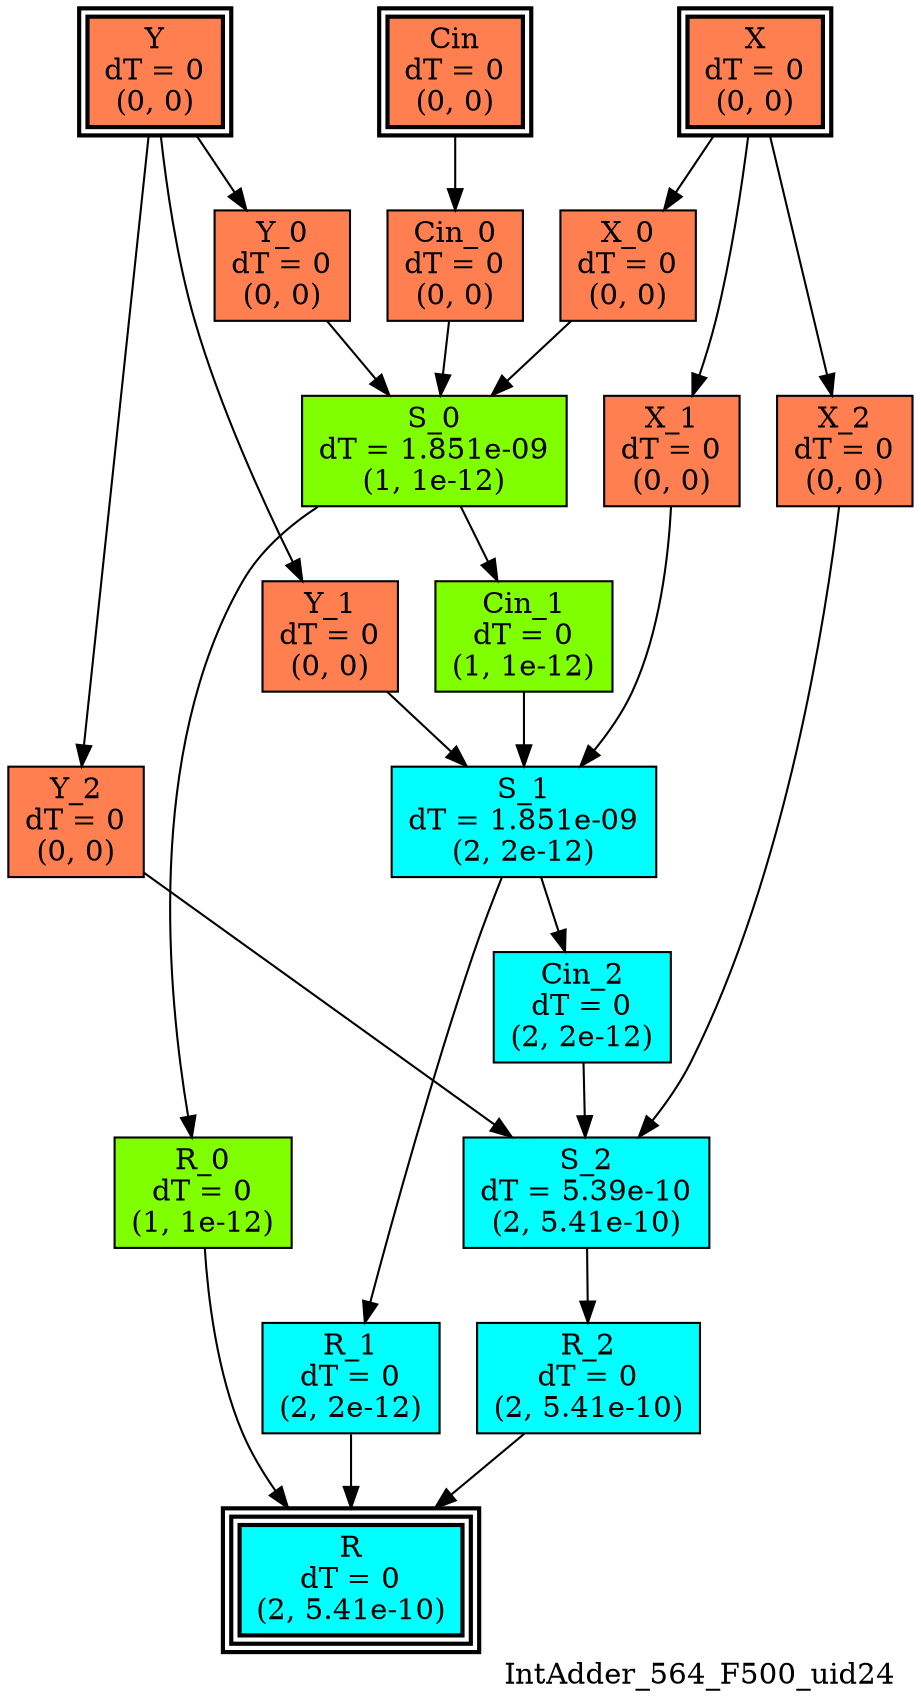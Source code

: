 digraph IntAdder_564_F500_uid24
{
	//graph drawing options
	label=IntAdder_564_F500_uid24;
	labelloc=bottom;
	labeljust=right;
	ratio=auto;
	nodesep=0.25;
	ranksep=0.5;

	//input/output signals of operator IntAdder_564_F500_uid24
	X__IntAdder_564_F500_uid24 [ label="X\ndT = 0\n(0, 0)", shape=box, color=black, style="bold, filled", fillcolor=coral, peripheries=2 ];
	Y__IntAdder_564_F500_uid24 [ label="Y\ndT = 0\n(0, 0)", shape=box, color=black, style="bold, filled", fillcolor=coral, peripheries=2 ];
	Cin__IntAdder_564_F500_uid24 [ label="Cin\ndT = 0\n(0, 0)", shape=box, color=black, style="bold, filled", fillcolor=coral, peripheries=2 ];
	R__IntAdder_564_F500_uid24 [ label="R\ndT = 0\n(2, 5.41e-10)", shape=box, color=black, style="bold, filled", fillcolor=cyan, peripheries=3 ];
	{rank=same X__IntAdder_564_F500_uid24, Y__IntAdder_564_F500_uid24, Cin__IntAdder_564_F500_uid24};
	{rank=same R__IntAdder_564_F500_uid24};
	//internal signals of operator IntAdder_564_F500_uid24
	Cin_0__IntAdder_564_F500_uid24 [ label="Cin_0\ndT = 0\n(0, 0)", shape=box, color=black, style=filled, fillcolor=coral, peripheries=1 ];
	X_0__IntAdder_564_F500_uid24 [ label="X_0\ndT = 0\n(0, 0)", shape=box, color=black, style=filled, fillcolor=coral, peripheries=1 ];
	Y_0__IntAdder_564_F500_uid24 [ label="Y_0\ndT = 0\n(0, 0)", shape=box, color=black, style=filled, fillcolor=coral, peripheries=1 ];
	S_0__IntAdder_564_F500_uid24 [ label="S_0\ndT = 1.851e-09\n(1, 1e-12)", shape=box, color=black, style=filled, fillcolor=chartreuse, peripheries=1 ];
	R_0__IntAdder_564_F500_uid24 [ label="R_0\ndT = 0\n(1, 1e-12)", shape=box, color=black, style=filled, fillcolor=chartreuse, peripheries=1 ];
	Cin_1__IntAdder_564_F500_uid24 [ label="Cin_1\ndT = 0\n(1, 1e-12)", shape=box, color=black, style=filled, fillcolor=chartreuse, peripheries=1 ];
	X_1__IntAdder_564_F500_uid24 [ label="X_1\ndT = 0\n(0, 0)", shape=box, color=black, style=filled, fillcolor=coral, peripheries=1 ];
	Y_1__IntAdder_564_F500_uid24 [ label="Y_1\ndT = 0\n(0, 0)", shape=box, color=black, style=filled, fillcolor=coral, peripheries=1 ];
	S_1__IntAdder_564_F500_uid24 [ label="S_1\ndT = 1.851e-09\n(2, 2e-12)", shape=box, color=black, style=filled, fillcolor=cyan, peripheries=1 ];
	R_1__IntAdder_564_F500_uid24 [ label="R_1\ndT = 0\n(2, 2e-12)", shape=box, color=black, style=filled, fillcolor=cyan, peripheries=1 ];
	Cin_2__IntAdder_564_F500_uid24 [ label="Cin_2\ndT = 0\n(2, 2e-12)", shape=box, color=black, style=filled, fillcolor=cyan, peripheries=1 ];
	X_2__IntAdder_564_F500_uid24 [ label="X_2\ndT = 0\n(0, 0)", shape=box, color=black, style=filled, fillcolor=coral, peripheries=1 ];
	Y_2__IntAdder_564_F500_uid24 [ label="Y_2\ndT = 0\n(0, 0)", shape=box, color=black, style=filled, fillcolor=coral, peripheries=1 ];
	S_2__IntAdder_564_F500_uid24 [ label="S_2\ndT = 5.39e-10\n(2, 5.41e-10)", shape=box, color=black, style=filled, fillcolor=cyan, peripheries=1 ];
	R_2__IntAdder_564_F500_uid24 [ label="R_2\ndT = 0\n(2, 5.41e-10)", shape=box, color=black, style=filled, fillcolor=cyan, peripheries=1 ];

	//subcomponents of operator IntAdder_564_F500_uid24

	//input and internal signal connections of operator IntAdder_564_F500_uid24
	X__IntAdder_564_F500_uid24 -> X_0__IntAdder_564_F500_uid24 [ arrowhead=normal, arrowsize=1.0, arrowtail=normal, color=black, dir=forward  ];
	X__IntAdder_564_F500_uid24 -> X_1__IntAdder_564_F500_uid24 [ arrowhead=normal, arrowsize=1.0, arrowtail=normal, color=black, dir=forward  ];
	X__IntAdder_564_F500_uid24 -> X_2__IntAdder_564_F500_uid24 [ arrowhead=normal, arrowsize=1.0, arrowtail=normal, color=black, dir=forward  ];
	Y__IntAdder_564_F500_uid24 -> Y_0__IntAdder_564_F500_uid24 [ arrowhead=normal, arrowsize=1.0, arrowtail=normal, color=black, dir=forward  ];
	Y__IntAdder_564_F500_uid24 -> Y_1__IntAdder_564_F500_uid24 [ arrowhead=normal, arrowsize=1.0, arrowtail=normal, color=black, dir=forward  ];
	Y__IntAdder_564_F500_uid24 -> Y_2__IntAdder_564_F500_uid24 [ arrowhead=normal, arrowsize=1.0, arrowtail=normal, color=black, dir=forward  ];
	Cin__IntAdder_564_F500_uid24 -> Cin_0__IntAdder_564_F500_uid24 [ arrowhead=normal, arrowsize=1.0, arrowtail=normal, color=black, dir=forward  ];
	Cin_0__IntAdder_564_F500_uid24 -> S_0__IntAdder_564_F500_uid24 [ arrowhead=normal, arrowsize=1.0, arrowtail=normal, color=black, dir=forward  ];
	X_0__IntAdder_564_F500_uid24 -> S_0__IntAdder_564_F500_uid24 [ arrowhead=normal, arrowsize=1.0, arrowtail=normal, color=black, dir=forward  ];
	Y_0__IntAdder_564_F500_uid24 -> S_0__IntAdder_564_F500_uid24 [ arrowhead=normal, arrowsize=1.0, arrowtail=normal, color=black, dir=forward  ];
	S_0__IntAdder_564_F500_uid24 -> R_0__IntAdder_564_F500_uid24 [ arrowhead=normal, arrowsize=1.0, arrowtail=normal, color=black, dir=forward  ];
	S_0__IntAdder_564_F500_uid24 -> Cin_1__IntAdder_564_F500_uid24 [ arrowhead=normal, arrowsize=1.0, arrowtail=normal, color=black, dir=forward  ];
	R_0__IntAdder_564_F500_uid24 -> R__IntAdder_564_F500_uid24 [ arrowhead=normal, arrowsize=1.0, arrowtail=normal, color=black, dir=forward  ];
	Cin_1__IntAdder_564_F500_uid24 -> S_1__IntAdder_564_F500_uid24 [ arrowhead=normal, arrowsize=1.0, arrowtail=normal, color=black, dir=forward  ];
	X_1__IntAdder_564_F500_uid24 -> S_1__IntAdder_564_F500_uid24 [ arrowhead=normal, arrowsize=1.0, arrowtail=normal, color=black, dir=forward  ];
	Y_1__IntAdder_564_F500_uid24 -> S_1__IntAdder_564_F500_uid24 [ arrowhead=normal, arrowsize=1.0, arrowtail=normal, color=black, dir=forward  ];
	S_1__IntAdder_564_F500_uid24 -> R_1__IntAdder_564_F500_uid24 [ arrowhead=normal, arrowsize=1.0, arrowtail=normal, color=black, dir=forward  ];
	S_1__IntAdder_564_F500_uid24 -> Cin_2__IntAdder_564_F500_uid24 [ arrowhead=normal, arrowsize=1.0, arrowtail=normal, color=black, dir=forward  ];
	R_1__IntAdder_564_F500_uid24 -> R__IntAdder_564_F500_uid24 [ arrowhead=normal, arrowsize=1.0, arrowtail=normal, color=black, dir=forward  ];
	Cin_2__IntAdder_564_F500_uid24 -> S_2__IntAdder_564_F500_uid24 [ arrowhead=normal, arrowsize=1.0, arrowtail=normal, color=black, dir=forward  ];
	X_2__IntAdder_564_F500_uid24 -> S_2__IntAdder_564_F500_uid24 [ arrowhead=normal, arrowsize=1.0, arrowtail=normal, color=black, dir=forward  ];
	Y_2__IntAdder_564_F500_uid24 -> S_2__IntAdder_564_F500_uid24 [ arrowhead=normal, arrowsize=1.0, arrowtail=normal, color=black, dir=forward  ];
	S_2__IntAdder_564_F500_uid24 -> R_2__IntAdder_564_F500_uid24 [ arrowhead=normal, arrowsize=1.0, arrowtail=normal, color=black, dir=forward  ];
	R_2__IntAdder_564_F500_uid24 -> R__IntAdder_564_F500_uid24 [ arrowhead=normal, arrowsize=1.0, arrowtail=normal, color=black, dir=forward  ];
}

